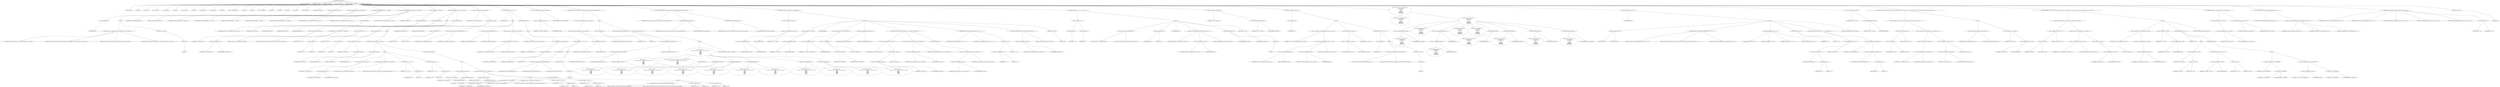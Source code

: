 digraph hostapd_notif_assoc {  
"1000122" [label = "(METHOD,hostapd_notif_assoc)" ]
"1000123" [label = "(PARAM,hostapd_data *hapd)" ]
"1000124" [label = "(PARAM,const u8 *addr)" ]
"1000125" [label = "(PARAM,const u8 *req_ies)" ]
"1000126" [label = "(PARAM,size_t req_ies_len)" ]
"1000127" [label = "(PARAM,int reassoc)" ]
"1000128" [label = "(BLOCK,,)" ]
"1000129" [label = "(LOCAL,v9: const u8 *)" ]
"1000130" [label = "(LOCAL,v10: int)" ]
"1000131" [label = "(LOCAL,v11: size_t)" ]
"1000132" [label = "(LOCAL,v12: const u8 *)" ]
"1000133" [label = "(LOCAL,v14: const u8 *)" ]
"1000134" [label = "(LOCAL,v15: int)" ]
"1000135" [label = "(LOCAL,v16: const u8 *)" ]
"1000136" [label = "(LOCAL,v17: int)" ]
"1000137" [label = "(LOCAL,v18: sta_info *)" ]
"1000138" [label = "(LOCAL,v19: sta_info *)" ]
"1000139" [label = "(LOCAL,v20: int)" ]
"1000140" [label = "(LOCAL,v21: wpa_state_machine *)" ]
"1000141" [label = "(LOCAL,v22: int)" ]
"1000142" [label = "(LOCAL,v23: int)" ]
"1000143" [label = "(LOCAL,v24: unsigned int)" ]
"1000144" [label = "(LOCAL,v25: u32)" ]
"1000145" [label = "(LOCAL,v26: int)" ]
"1000146" [label = "(LOCAL,v27: u32)" ]
"1000147" [label = "(LOCAL,v28: u8 *)" ]
"1000148" [label = "(LOCAL,v29: u8 [ 1064 ])" ]
"1000149" [label = "(LOCAL,mdie: ieee802_11_elems)" ]
"1000150" [label = "(CONTROL_STRUCTURE,if ( !addr ),if ( !addr ))" ]
"1000151" [label = "(<operator>.logicalNot,!addr)" ]
"1000152" [label = "(IDENTIFIER,addr,!addr)" ]
"1000153" [label = "(BLOCK,,)" ]
"1000154" [label = "(wpa_printf,wpa_printf(2, \"hostapd_notif_assoc: Skip event with no address\", req_ies, req_ies_len))" ]
"1000155" [label = "(LITERAL,2,wpa_printf(2, \"hostapd_notif_assoc: Skip event with no address\", req_ies, req_ies_len))" ]
"1000156" [label = "(LITERAL,\"hostapd_notif_assoc: Skip event with no address\",wpa_printf(2, \"hostapd_notif_assoc: Skip event with no address\", req_ies, req_ies_len))" ]
"1000157" [label = "(IDENTIFIER,req_ies,wpa_printf(2, \"hostapd_notif_assoc: Skip event with no address\", req_ies, req_ies_len))" ]
"1000158" [label = "(IDENTIFIER,req_ies_len,wpa_printf(2, \"hostapd_notif_assoc: Skip event with no address\", req_ies, req_ies_len))" ]
"1000159" [label = "(RETURN,return -1;,return -1;)" ]
"1000160" [label = "(<operator>.minus,-1)" ]
"1000161" [label = "(LITERAL,1,-1)" ]
"1000162" [label = "(random_add_randomness,random_add_randomness(addr, 6u))" ]
"1000163" [label = "(IDENTIFIER,addr,random_add_randomness(addr, 6u))" ]
"1000164" [label = "(LITERAL,6u,random_add_randomness(addr, 6u))" ]
"1000165" [label = "(hostapd_logger,hostapd_logger(hapd, addr, 1u, 2, \"associated\"))" ]
"1000166" [label = "(IDENTIFIER,hapd,hostapd_logger(hapd, addr, 1u, 2, \"associated\"))" ]
"1000167" [label = "(IDENTIFIER,addr,hostapd_logger(hapd, addr, 1u, 2, \"associated\"))" ]
"1000168" [label = "(LITERAL,1u,hostapd_logger(hapd, addr, 1u, 2, \"associated\"))" ]
"1000169" [label = "(LITERAL,2,hostapd_logger(hapd, addr, 1u, 2, \"associated\"))" ]
"1000170" [label = "(LITERAL,\"associated\",hostapd_logger(hapd, addr, 1u, 2, \"associated\"))" ]
"1000171" [label = "(ieee802_11_parse_elems,ieee802_11_parse_elems(req_ies, req_ies_len, &mdie, 0))" ]
"1000172" [label = "(IDENTIFIER,req_ies,ieee802_11_parse_elems(req_ies, req_ies_len, &mdie, 0))" ]
"1000173" [label = "(IDENTIFIER,req_ies_len,ieee802_11_parse_elems(req_ies, req_ies_len, &mdie, 0))" ]
"1000174" [label = "(<operator>.addressOf,&mdie)" ]
"1000175" [label = "(IDENTIFIER,mdie,ieee802_11_parse_elems(req_ies, req_ies_len, &mdie, 0))" ]
"1000176" [label = "(LITERAL,0,ieee802_11_parse_elems(req_ies, req_ies_len, &mdie, 0))" ]
"1000177" [label = "(<operator>.assignment,v9 = mdie.wps_ie)" ]
"1000178" [label = "(IDENTIFIER,v9,v9 = mdie.wps_ie)" ]
"1000179" [label = "(<operator>.fieldAccess,mdie.wps_ie)" ]
"1000180" [label = "(IDENTIFIER,mdie,v9 = mdie.wps_ie)" ]
"1000181" [label = "(FIELD_IDENTIFIER,wps_ie,wps_ie)" ]
"1000182" [label = "(CONTROL_STRUCTURE,if ( mdie.wps_ie ),if ( mdie.wps_ie ))" ]
"1000183" [label = "(<operator>.fieldAccess,mdie.wps_ie)" ]
"1000184" [label = "(IDENTIFIER,mdie,if ( mdie.wps_ie ))" ]
"1000185" [label = "(FIELD_IDENTIFIER,wps_ie,wps_ie)" ]
"1000186" [label = "(BLOCK,,)" ]
"1000187" [label = "(<operator>.assignment,v10 = mdie.wps_ie_len)" ]
"1000188" [label = "(IDENTIFIER,v10,v10 = mdie.wps_ie_len)" ]
"1000189" [label = "(<operator>.fieldAccess,mdie.wps_ie_len)" ]
"1000190" [label = "(IDENTIFIER,mdie,v10 = mdie.wps_ie_len)" ]
"1000191" [label = "(FIELD_IDENTIFIER,wps_ie_len,wps_ie_len)" ]
"1000192" [label = "(wpa_printf,wpa_printf(2, \"STA included WPS IE in (Re)AssocReq\"))" ]
"1000193" [label = "(LITERAL,2,wpa_printf(2, \"STA included WPS IE in (Re)AssocReq\"))" ]
"1000194" [label = "(LITERAL,\"STA included WPS IE in (Re)AssocReq\",wpa_printf(2, \"STA included WPS IE in (Re)AssocReq\"))" ]
"1000195" [label = "(<operator>.assignment,v11 = v10 + 2)" ]
"1000196" [label = "(IDENTIFIER,v11,v11 = v10 + 2)" ]
"1000197" [label = "(<operator>.addition,v10 + 2)" ]
"1000198" [label = "(IDENTIFIER,v10,v10 + 2)" ]
"1000199" [label = "(LITERAL,2,v10 + 2)" ]
"1000200" [label = "(<operator>.assignment,v12 = v9 - 2)" ]
"1000201" [label = "(IDENTIFIER,v12,v12 = v9 - 2)" ]
"1000202" [label = "(<operator>.subtraction,v9 - 2)" ]
"1000203" [label = "(IDENTIFIER,v9,v9 - 2)" ]
"1000204" [label = "(LITERAL,2,v9 - 2)" ]
"1000205" [label = "(CONTROL_STRUCTURE,else,else)" ]
"1000206" [label = "(BLOCK,,)" ]
"1000207" [label = "(<operator>.assignment,v14 = mdie.rsn_ie)" ]
"1000208" [label = "(IDENTIFIER,v14,v14 = mdie.rsn_ie)" ]
"1000209" [label = "(<operator>.fieldAccess,mdie.rsn_ie)" ]
"1000210" [label = "(IDENTIFIER,mdie,v14 = mdie.rsn_ie)" ]
"1000211" [label = "(FIELD_IDENTIFIER,rsn_ie,rsn_ie)" ]
"1000212" [label = "(CONTROL_STRUCTURE,if ( mdie.rsn_ie ),if ( mdie.rsn_ie ))" ]
"1000213" [label = "(<operator>.fieldAccess,mdie.rsn_ie)" ]
"1000214" [label = "(IDENTIFIER,mdie,if ( mdie.rsn_ie ))" ]
"1000215" [label = "(FIELD_IDENTIFIER,rsn_ie,rsn_ie)" ]
"1000216" [label = "(BLOCK,,)" ]
"1000217" [label = "(<operator>.assignment,v15 = mdie.rsn_ie_len)" ]
"1000218" [label = "(IDENTIFIER,v15,v15 = mdie.rsn_ie_len)" ]
"1000219" [label = "(<operator>.fieldAccess,mdie.rsn_ie_len)" ]
"1000220" [label = "(IDENTIFIER,mdie,v15 = mdie.rsn_ie_len)" ]
"1000221" [label = "(FIELD_IDENTIFIER,rsn_ie_len,rsn_ie_len)" ]
"1000222" [label = "(wpa_printf,wpa_printf(2, \"STA included RSN IE in (Re)AssocReq\"))" ]
"1000223" [label = "(LITERAL,2,wpa_printf(2, \"STA included RSN IE in (Re)AssocReq\"))" ]
"1000224" [label = "(LITERAL,\"STA included RSN IE in (Re)AssocReq\",wpa_printf(2, \"STA included RSN IE in (Re)AssocReq\"))" ]
"1000225" [label = "(<operator>.assignment,v11 = v15 + 2)" ]
"1000226" [label = "(IDENTIFIER,v11,v11 = v15 + 2)" ]
"1000227" [label = "(<operator>.addition,v15 + 2)" ]
"1000228" [label = "(IDENTIFIER,v15,v15 + 2)" ]
"1000229" [label = "(LITERAL,2,v15 + 2)" ]
"1000230" [label = "(<operator>.assignment,v12 = v14 - 2)" ]
"1000231" [label = "(IDENTIFIER,v12,v12 = v14 - 2)" ]
"1000232" [label = "(<operator>.subtraction,v14 - 2)" ]
"1000233" [label = "(IDENTIFIER,v14,v14 - 2)" ]
"1000234" [label = "(LITERAL,2,v14 - 2)" ]
"1000235" [label = "(CONTROL_STRUCTURE,else,else)" ]
"1000236" [label = "(BLOCK,,)" ]
"1000237" [label = "(<operator>.assignment,v16 = mdie.wpa_ie)" ]
"1000238" [label = "(IDENTIFIER,v16,v16 = mdie.wpa_ie)" ]
"1000239" [label = "(<operator>.fieldAccess,mdie.wpa_ie)" ]
"1000240" [label = "(IDENTIFIER,mdie,v16 = mdie.wpa_ie)" ]
"1000241" [label = "(FIELD_IDENTIFIER,wpa_ie,wpa_ie)" ]
"1000242" [label = "(CONTROL_STRUCTURE,if ( mdie.wpa_ie ),if ( mdie.wpa_ie ))" ]
"1000243" [label = "(<operator>.fieldAccess,mdie.wpa_ie)" ]
"1000244" [label = "(IDENTIFIER,mdie,if ( mdie.wpa_ie ))" ]
"1000245" [label = "(FIELD_IDENTIFIER,wpa_ie,wpa_ie)" ]
"1000246" [label = "(BLOCK,,)" ]
"1000247" [label = "(<operator>.assignment,v17 = mdie.wpa_ie_len)" ]
"1000248" [label = "(IDENTIFIER,v17,v17 = mdie.wpa_ie_len)" ]
"1000249" [label = "(<operator>.fieldAccess,mdie.wpa_ie_len)" ]
"1000250" [label = "(IDENTIFIER,mdie,v17 = mdie.wpa_ie_len)" ]
"1000251" [label = "(FIELD_IDENTIFIER,wpa_ie_len,wpa_ie_len)" ]
"1000252" [label = "(wpa_printf,wpa_printf(2, \"STA included WPA IE in (Re)AssocReq\"))" ]
"1000253" [label = "(LITERAL,2,wpa_printf(2, \"STA included WPA IE in (Re)AssocReq\"))" ]
"1000254" [label = "(LITERAL,\"STA included WPA IE in (Re)AssocReq\",wpa_printf(2, \"STA included WPA IE in (Re)AssocReq\"))" ]
"1000255" [label = "(<operator>.assignment,v11 = v17 + 2)" ]
"1000256" [label = "(IDENTIFIER,v11,v11 = v17 + 2)" ]
"1000257" [label = "(<operator>.addition,v17 + 2)" ]
"1000258" [label = "(IDENTIFIER,v17,v17 + 2)" ]
"1000259" [label = "(LITERAL,2,v17 + 2)" ]
"1000260" [label = "(<operator>.assignment,v12 = v16 - 2)" ]
"1000261" [label = "(IDENTIFIER,v12,v12 = v16 - 2)" ]
"1000262" [label = "(<operator>.subtraction,v16 - 2)" ]
"1000263" [label = "(IDENTIFIER,v16,v16 - 2)" ]
"1000264" [label = "(LITERAL,2,v16 - 2)" ]
"1000265" [label = "(CONTROL_STRUCTURE,else,else)" ]
"1000266" [label = "(BLOCK,,)" ]
"1000267" [label = "(wpa_printf,wpa_printf(2, \"STA did not include WPS/RSN/WPA IE in (Re)AssocReq\"))" ]
"1000268" [label = "(LITERAL,2,wpa_printf(2, \"STA did not include WPS/RSN/WPA IE in (Re)AssocReq\"))" ]
"1000269" [label = "(LITERAL,\"STA did not include WPS/RSN/WPA IE in (Re)AssocReq\",wpa_printf(2, \"STA did not include WPS/RSN/WPA IE in (Re)AssocReq\"))" ]
"1000270" [label = "(<operator>.assignment,v12 = 0)" ]
"1000271" [label = "(IDENTIFIER,v12,v12 = 0)" ]
"1000272" [label = "(LITERAL,0,v12 = 0)" ]
"1000273" [label = "(<operator>.assignment,v11 = 0)" ]
"1000274" [label = "(IDENTIFIER,v11,v11 = 0)" ]
"1000275" [label = "(LITERAL,0,v11 = 0)" ]
"1000276" [label = "(<operator>.assignment,v18 = ap_get_sta(hapd, addr))" ]
"1000277" [label = "(IDENTIFIER,v18,v18 = ap_get_sta(hapd, addr))" ]
"1000278" [label = "(ap_get_sta,ap_get_sta(hapd, addr))" ]
"1000279" [label = "(IDENTIFIER,hapd,ap_get_sta(hapd, addr))" ]
"1000280" [label = "(IDENTIFIER,addr,ap_get_sta(hapd, addr))" ]
"1000281" [label = "(CONTROL_STRUCTURE,if ( v18 ),if ( v18 ))" ]
"1000282" [label = "(IDENTIFIER,v18,if ( v18 ))" ]
"1000283" [label = "(BLOCK,,)" ]
"1000284" [label = "(<operator>.assignment,v19 = v18)" ]
"1000285" [label = "(IDENTIFIER,v19,v19 = v18)" ]
"1000286" [label = "(IDENTIFIER,v18,v19 = v18)" ]
"1000287" [label = "(ap_sta_no_session_timeout,ap_sta_no_session_timeout(hapd, v18))" ]
"1000288" [label = "(IDENTIFIER,hapd,ap_sta_no_session_timeout(hapd, v18))" ]
"1000289" [label = "(IDENTIFIER,v18,ap_sta_no_session_timeout(hapd, v18))" ]
"1000290" [label = "(accounting_sta_stop,accounting_sta_stop(hapd, v19))" ]
"1000291" [label = "(IDENTIFIER,hapd,accounting_sta_stop(hapd, v19))" ]
"1000292" [label = "(IDENTIFIER,v19,accounting_sta_stop(hapd, v19))" ]
"1000293" [label = "(<operator>.assignment,v19->timeout_next = STA_NULLFUNC)" ]
"1000294" [label = "(<operator>.indirectFieldAccess,v19->timeout_next)" ]
"1000295" [label = "(IDENTIFIER,v19,v19->timeout_next = STA_NULLFUNC)" ]
"1000296" [label = "(FIELD_IDENTIFIER,timeout_next,timeout_next)" ]
"1000297" [label = "(IDENTIFIER,STA_NULLFUNC,v19->timeout_next = STA_NULLFUNC)" ]
"1000298" [label = "(CONTROL_STRUCTURE,else,else)" ]
"1000299" [label = "(BLOCK,,)" ]
"1000300" [label = "(<operator>.assignment,v19 = ap_sta_add(hapd, addr))" ]
"1000301" [label = "(IDENTIFIER,v19,v19 = ap_sta_add(hapd, addr))" ]
"1000302" [label = "(ap_sta_add,ap_sta_add(hapd, addr))" ]
"1000303" [label = "(IDENTIFIER,hapd,ap_sta_add(hapd, addr))" ]
"1000304" [label = "(IDENTIFIER,addr,ap_sta_add(hapd, addr))" ]
"1000305" [label = "(CONTROL_STRUCTURE,if ( !v19 ),if ( !v19 ))" ]
"1000306" [label = "(<operator>.logicalNot,!v19)" ]
"1000307" [label = "(IDENTIFIER,v19,!v19)" ]
"1000308" [label = "(BLOCK,,)" ]
"1000309" [label = "(hostapd_drv_sta_disassoc,hostapd_drv_sta_disassoc(hapd, addr, 5))" ]
"1000310" [label = "(IDENTIFIER,hapd,hostapd_drv_sta_disassoc(hapd, addr, 5))" ]
"1000311" [label = "(IDENTIFIER,addr,hostapd_drv_sta_disassoc(hapd, addr, 5))" ]
"1000312" [label = "(LITERAL,5,hostapd_drv_sta_disassoc(hapd, addr, 5))" ]
"1000313" [label = "(RETURN,return -1;,return -1;)" ]
"1000314" [label = "(<operator>.minus,-1)" ]
"1000315" [label = "(LITERAL,1,-1)" ]
"1000316" [label = "(<operators>.assignmentAnd,v19->flags &= 0xFFFECFFF)" ]
"1000317" [label = "(<operator>.indirectFieldAccess,v19->flags)" ]
"1000318" [label = "(IDENTIFIER,v19,v19->flags &= 0xFFFECFFF)" ]
"1000319" [label = "(FIELD_IDENTIFIER,flags,flags)" ]
"1000320" [label = "(LITERAL,0xFFFECFFF,v19->flags &= 0xFFFECFFF)" ]
"1000321" [label = "(CONTROL_STRUCTURE,if ( !hapd->iface->drv_max_acl_mac_addrs ),if ( !hapd->iface->drv_max_acl_mac_addrs ))" ]
"1000322" [label = "(<operator>.logicalNot,!hapd->iface->drv_max_acl_mac_addrs)" ]
"1000323" [label = "(<operator>.indirectFieldAccess,hapd->iface->drv_max_acl_mac_addrs)" ]
"1000324" [label = "(<operator>.indirectFieldAccess,hapd->iface)" ]
"1000325" [label = "(IDENTIFIER,hapd,!hapd->iface->drv_max_acl_mac_addrs)" ]
"1000326" [label = "(FIELD_IDENTIFIER,iface,iface)" ]
"1000327" [label = "(FIELD_IDENTIFIER,drv_max_acl_mac_addrs,drv_max_acl_mac_addrs)" ]
"1000328" [label = "(BLOCK,,)" ]
"1000329" [label = "(<operator>.assignment,v20 = 1)" ]
"1000330" [label = "(IDENTIFIER,v20,v20 = 1)" ]
"1000331" [label = "(LITERAL,1,v20 = 1)" ]
"1000332" [label = "(CONTROL_STRUCTURE,if ( hostapd_check_acl(hapd, addr, 0) != 1 ),if ( hostapd_check_acl(hapd, addr, 0) != 1 ))" ]
"1000333" [label = "(<operator>.notEquals,hostapd_check_acl(hapd, addr, 0) != 1)" ]
"1000334" [label = "(hostapd_check_acl,hostapd_check_acl(hapd, addr, 0))" ]
"1000335" [label = "(IDENTIFIER,hapd,hostapd_check_acl(hapd, addr, 0))" ]
"1000336" [label = "(IDENTIFIER,addr,hostapd_check_acl(hapd, addr, 0))" ]
"1000337" [label = "(LITERAL,0,hostapd_check_acl(hapd, addr, 0))" ]
"1000338" [label = "(LITERAL,1,hostapd_check_acl(hapd, addr, 0) != 1)" ]
"1000339" [label = "(BLOCK,,)" ]
"1000340" [label = "(wpa_printf,wpa_printf(\n        3,\n        \"STA %02x:%02x:%02x:%02x:%02x:%02x not allowed to connect\",\n        *addr,\n        addr[1],\n        addr[2],\n        addr[3],\n        addr[4],\n        addr[5]))" ]
"1000341" [label = "(LITERAL,3,wpa_printf(\n        3,\n        \"STA %02x:%02x:%02x:%02x:%02x:%02x not allowed to connect\",\n        *addr,\n        addr[1],\n        addr[2],\n        addr[3],\n        addr[4],\n        addr[5]))" ]
"1000342" [label = "(LITERAL,\"STA %02x:%02x:%02x:%02x:%02x:%02x not allowed to connect\",wpa_printf(\n        3,\n        \"STA %02x:%02x:%02x:%02x:%02x:%02x not allowed to connect\",\n        *addr,\n        addr[1],\n        addr[2],\n        addr[3],\n        addr[4],\n        addr[5]))" ]
"1000343" [label = "(<operator>.indirection,*addr)" ]
"1000344" [label = "(IDENTIFIER,addr,wpa_printf(\n        3,\n        \"STA %02x:%02x:%02x:%02x:%02x:%02x not allowed to connect\",\n        *addr,\n        addr[1],\n        addr[2],\n        addr[3],\n        addr[4],\n        addr[5]))" ]
"1000345" [label = "(<operator>.indirectIndexAccess,addr[1])" ]
"1000346" [label = "(IDENTIFIER,addr,wpa_printf(\n        3,\n        \"STA %02x:%02x:%02x:%02x:%02x:%02x not allowed to connect\",\n        *addr,\n        addr[1],\n        addr[2],\n        addr[3],\n        addr[4],\n        addr[5]))" ]
"1000347" [label = "(LITERAL,1,wpa_printf(\n        3,\n        \"STA %02x:%02x:%02x:%02x:%02x:%02x not allowed to connect\",\n        *addr,\n        addr[1],\n        addr[2],\n        addr[3],\n        addr[4],\n        addr[5]))" ]
"1000348" [label = "(<operator>.indirectIndexAccess,addr[2])" ]
"1000349" [label = "(IDENTIFIER,addr,wpa_printf(\n        3,\n        \"STA %02x:%02x:%02x:%02x:%02x:%02x not allowed to connect\",\n        *addr,\n        addr[1],\n        addr[2],\n        addr[3],\n        addr[4],\n        addr[5]))" ]
"1000350" [label = "(LITERAL,2,wpa_printf(\n        3,\n        \"STA %02x:%02x:%02x:%02x:%02x:%02x not allowed to connect\",\n        *addr,\n        addr[1],\n        addr[2],\n        addr[3],\n        addr[4],\n        addr[5]))" ]
"1000351" [label = "(<operator>.indirectIndexAccess,addr[3])" ]
"1000352" [label = "(IDENTIFIER,addr,wpa_printf(\n        3,\n        \"STA %02x:%02x:%02x:%02x:%02x:%02x not allowed to connect\",\n        *addr,\n        addr[1],\n        addr[2],\n        addr[3],\n        addr[4],\n        addr[5]))" ]
"1000353" [label = "(LITERAL,3,wpa_printf(\n        3,\n        \"STA %02x:%02x:%02x:%02x:%02x:%02x not allowed to connect\",\n        *addr,\n        addr[1],\n        addr[2],\n        addr[3],\n        addr[4],\n        addr[5]))" ]
"1000354" [label = "(<operator>.indirectIndexAccess,addr[4])" ]
"1000355" [label = "(IDENTIFIER,addr,wpa_printf(\n        3,\n        \"STA %02x:%02x:%02x:%02x:%02x:%02x not allowed to connect\",\n        *addr,\n        addr[1],\n        addr[2],\n        addr[3],\n        addr[4],\n        addr[5]))" ]
"1000356" [label = "(LITERAL,4,wpa_printf(\n        3,\n        \"STA %02x:%02x:%02x:%02x:%02x:%02x not allowed to connect\",\n        *addr,\n        addr[1],\n        addr[2],\n        addr[3],\n        addr[4],\n        addr[5]))" ]
"1000357" [label = "(<operator>.indirectIndexAccess,addr[5])" ]
"1000358" [label = "(IDENTIFIER,addr,wpa_printf(\n        3,\n        \"STA %02x:%02x:%02x:%02x:%02x:%02x not allowed to connect\",\n        *addr,\n        addr[1],\n        addr[2],\n        addr[3],\n        addr[4],\n        addr[5]))" ]
"1000359" [label = "(LITERAL,5,wpa_printf(\n        3,\n        \"STA %02x:%02x:%02x:%02x:%02x:%02x not allowed to connect\",\n        *addr,\n        addr[1],\n        addr[2],\n        addr[3],\n        addr[4],\n        addr[5]))" ]
"1000360" [label = "(CONTROL_STRUCTURE,goto LABEL_31;,goto LABEL_31;)" ]
"1000361" [label = "(ap_copy_sta_supp_op_classes,ap_copy_sta_supp_op_classes(v19, mdie.supp_op_classes, mdie.supp_op_classes_len))" ]
"1000362" [label = "(IDENTIFIER,v19,ap_copy_sta_supp_op_classes(v19, mdie.supp_op_classes, mdie.supp_op_classes_len))" ]
"1000363" [label = "(<operator>.fieldAccess,mdie.supp_op_classes)" ]
"1000364" [label = "(IDENTIFIER,mdie,ap_copy_sta_supp_op_classes(v19, mdie.supp_op_classes, mdie.supp_op_classes_len))" ]
"1000365" [label = "(FIELD_IDENTIFIER,supp_op_classes,supp_op_classes)" ]
"1000366" [label = "(<operator>.fieldAccess,mdie.supp_op_classes_len)" ]
"1000367" [label = "(IDENTIFIER,mdie,ap_copy_sta_supp_op_classes(v19, mdie.supp_op_classes, mdie.supp_op_classes_len))" ]
"1000368" [label = "(FIELD_IDENTIFIER,supp_op_classes_len,supp_op_classes_len)" ]
"1000369" [label = "(CONTROL_STRUCTURE,if ( !hapd->conf->wpa ),if ( !hapd->conf->wpa ))" ]
"1000370" [label = "(<operator>.logicalNot,!hapd->conf->wpa)" ]
"1000371" [label = "(<operator>.indirectFieldAccess,hapd->conf->wpa)" ]
"1000372" [label = "(<operator>.indirectFieldAccess,hapd->conf)" ]
"1000373" [label = "(IDENTIFIER,hapd,!hapd->conf->wpa)" ]
"1000374" [label = "(FIELD_IDENTIFIER,conf,conf)" ]
"1000375" [label = "(FIELD_IDENTIFIER,wpa,wpa)" ]
"1000376" [label = "(BLOCK,,)" ]
"1000377" [label = "(<operator>.assignment,v24 = v19->flags)" ]
"1000378" [label = "(IDENTIFIER,v24,v24 = v19->flags)" ]
"1000379" [label = "(<operator>.indirectFieldAccess,v19->flags)" ]
"1000380" [label = "(IDENTIFIER,v19,v24 = v19->flags)" ]
"1000381" [label = "(FIELD_IDENTIFIER,flags,flags)" ]
"1000382" [label = "(JUMP_TARGET,LABEL_24)" ]
"1000383" [label = "(<operator>.assignment,v19->flags = v24 & 0xFFF7FFFC | 3)" ]
"1000384" [label = "(<operator>.indirectFieldAccess,v19->flags)" ]
"1000385" [label = "(IDENTIFIER,v19,v19->flags = v24 & 0xFFF7FFFC | 3)" ]
"1000386" [label = "(FIELD_IDENTIFIER,flags,flags)" ]
"1000387" [label = "(<operator>.or,v24 & 0xFFF7FFFC | 3)" ]
"1000388" [label = "(<operator>.and,v24 & 0xFFF7FFFC)" ]
"1000389" [label = "(IDENTIFIER,v24,v24 & 0xFFF7FFFC)" ]
"1000390" [label = "(LITERAL,0xFFF7FFFC,v24 & 0xFFF7FFFC)" ]
"1000391" [label = "(LITERAL,3,v24 & 0xFFF7FFFC | 3)" ]
"1000392" [label = "(hostapd_set_sta_flags,hostapd_set_sta_flags(hapd, v19))" ]
"1000393" [label = "(IDENTIFIER,hapd,hostapd_set_sta_flags(hapd, v19))" ]
"1000394" [label = "(IDENTIFIER,v19,hostapd_set_sta_flags(hapd, v19))" ]
"1000395" [label = "(CONTROL_STRUCTURE,if ( reassoc && v19->auth_alg == 2 ),if ( reassoc && v19->auth_alg == 2 ))" ]
"1000396" [label = "(<operator>.logicalAnd,reassoc && v19->auth_alg == 2)" ]
"1000397" [label = "(IDENTIFIER,reassoc,reassoc && v19->auth_alg == 2)" ]
"1000398" [label = "(<operator>.equals,v19->auth_alg == 2)" ]
"1000399" [label = "(<operator>.indirectFieldAccess,v19->auth_alg)" ]
"1000400" [label = "(IDENTIFIER,v19,v19->auth_alg == 2)" ]
"1000401" [label = "(FIELD_IDENTIFIER,auth_alg,auth_alg)" ]
"1000402" [label = "(LITERAL,2,v19->auth_alg == 2)" ]
"1000403" [label = "(wpa_auth_sm_event,wpa_auth_sm_event(v19->wpa_sm, WPA_ASSOC_FT))" ]
"1000404" [label = "(<operator>.indirectFieldAccess,v19->wpa_sm)" ]
"1000405" [label = "(IDENTIFIER,v19,wpa_auth_sm_event(v19->wpa_sm, WPA_ASSOC_FT))" ]
"1000406" [label = "(FIELD_IDENTIFIER,wpa_sm,wpa_sm)" ]
"1000407" [label = "(IDENTIFIER,WPA_ASSOC_FT,wpa_auth_sm_event(v19->wpa_sm, WPA_ASSOC_FT))" ]
"1000408" [label = "(CONTROL_STRUCTURE,else,else)" ]
"1000409" [label = "(wpa_auth_sm_event,wpa_auth_sm_event(v19->wpa_sm, WPA_ASSOC))" ]
"1000410" [label = "(<operator>.indirectFieldAccess,v19->wpa_sm)" ]
"1000411" [label = "(IDENTIFIER,v19,wpa_auth_sm_event(v19->wpa_sm, WPA_ASSOC))" ]
"1000412" [label = "(FIELD_IDENTIFIER,wpa_sm,wpa_sm)" ]
"1000413" [label = "(IDENTIFIER,WPA_ASSOC,wpa_auth_sm_event(v19->wpa_sm, WPA_ASSOC))" ]
"1000414" [label = "(hostapd_new_assoc_sta,hostapd_new_assoc_sta(hapd, v19, (v24 >> 1) & 1))" ]
"1000415" [label = "(IDENTIFIER,hapd,hostapd_new_assoc_sta(hapd, v19, (v24 >> 1) & 1))" ]
"1000416" [label = "(IDENTIFIER,v19,hostapd_new_assoc_sta(hapd, v19, (v24 >> 1) & 1))" ]
"1000417" [label = "(<operator>.and,(v24 >> 1) & 1)" ]
"1000418" [label = "(<operator>.arithmeticShiftRight,v24 >> 1)" ]
"1000419" [label = "(IDENTIFIER,v24,v24 >> 1)" ]
"1000420" [label = "(LITERAL,1,v24 >> 1)" ]
"1000421" [label = "(LITERAL,1,(v24 >> 1) & 1)" ]
"1000422" [label = "(ieee802_1x_notify_port_enabled,ieee802_1x_notify_port_enabled(v19->eapol_sm, 1))" ]
"1000423" [label = "(<operator>.indirectFieldAccess,v19->eapol_sm)" ]
"1000424" [label = "(IDENTIFIER,v19,ieee802_1x_notify_port_enabled(v19->eapol_sm, 1))" ]
"1000425" [label = "(FIELD_IDENTIFIER,eapol_sm,eapol_sm)" ]
"1000426" [label = "(LITERAL,1,ieee802_1x_notify_port_enabled(v19->eapol_sm, 1))" ]
"1000427" [label = "(RETURN,return 0;,return 0;)" ]
"1000428" [label = "(LITERAL,0,return 0;)" ]
"1000429" [label = "(CONTROL_STRUCTURE,if ( !v12 || !v11 ),if ( !v12 || !v11 ))" ]
"1000430" [label = "(<operator>.logicalOr,!v12 || !v11)" ]
"1000431" [label = "(<operator>.logicalNot,!v12)" ]
"1000432" [label = "(IDENTIFIER,v12,!v12)" ]
"1000433" [label = "(<operator>.logicalNot,!v11)" ]
"1000434" [label = "(IDENTIFIER,v11,!v11)" ]
"1000435" [label = "(BLOCK,,)" ]
"1000436" [label = "(wpa_printf,wpa_printf(2, \"No WPA/RSN IE from STA\"))" ]
"1000437" [label = "(LITERAL,2,wpa_printf(2, \"No WPA/RSN IE from STA\"))" ]
"1000438" [label = "(LITERAL,\"No WPA/RSN IE from STA\",wpa_printf(2, \"No WPA/RSN IE from STA\"))" ]
"1000439" [label = "(<operator>.assignment,v20 = 13)" ]
"1000440" [label = "(IDENTIFIER,v20,v20 = 13)" ]
"1000441" [label = "(LITERAL,13,v20 = 13)" ]
"1000442" [label = "(JUMP_TARGET,LABEL_31)" ]
"1000443" [label = "(hostapd_drv_sta_disassoc,hostapd_drv_sta_disassoc(hapd, v19->addr, v20))" ]
"1000444" [label = "(IDENTIFIER,hapd,hostapd_drv_sta_disassoc(hapd, v19->addr, v20))" ]
"1000445" [label = "(<operator>.indirectFieldAccess,v19->addr)" ]
"1000446" [label = "(IDENTIFIER,v19,hostapd_drv_sta_disassoc(hapd, v19->addr, v20))" ]
"1000447" [label = "(FIELD_IDENTIFIER,addr,addr)" ]
"1000448" [label = "(IDENTIFIER,v20,hostapd_drv_sta_disassoc(hapd, v19->addr, v20))" ]
"1000449" [label = "(ap_free_sta,ap_free_sta(hapd, v19))" ]
"1000450" [label = "(IDENTIFIER,hapd,ap_free_sta(hapd, v19))" ]
"1000451" [label = "(IDENTIFIER,v19,ap_free_sta(hapd, v19))" ]
"1000452" [label = "(RETURN,return -1;,return -1;)" ]
"1000453" [label = "(<operator>.minus,-1)" ]
"1000454" [label = "(LITERAL,1,-1)" ]
"1000455" [label = "(<operator>.assignment,v21 = v19->wpa_sm)" ]
"1000456" [label = "(IDENTIFIER,v21,v21 = v19->wpa_sm)" ]
"1000457" [label = "(<operator>.indirectFieldAccess,v19->wpa_sm)" ]
"1000458" [label = "(IDENTIFIER,v19,v21 = v19->wpa_sm)" ]
"1000459" [label = "(FIELD_IDENTIFIER,wpa_sm,wpa_sm)" ]
"1000460" [label = "(CONTROL_STRUCTURE,if ( !v21 ),if ( !v21 ))" ]
"1000461" [label = "(<operator>.logicalNot,!v21)" ]
"1000462" [label = "(IDENTIFIER,v21,!v21)" ]
"1000463" [label = "(BLOCK,,)" ]
"1000464" [label = "(<operator>.assignment,v21 = wpa_auth_sta_init(hapd->wpa_auth, v19->addr, 0))" ]
"1000465" [label = "(IDENTIFIER,v21,v21 = wpa_auth_sta_init(hapd->wpa_auth, v19->addr, 0))" ]
"1000466" [label = "(wpa_auth_sta_init,wpa_auth_sta_init(hapd->wpa_auth, v19->addr, 0))" ]
"1000467" [label = "(<operator>.indirectFieldAccess,hapd->wpa_auth)" ]
"1000468" [label = "(IDENTIFIER,hapd,wpa_auth_sta_init(hapd->wpa_auth, v19->addr, 0))" ]
"1000469" [label = "(FIELD_IDENTIFIER,wpa_auth,wpa_auth)" ]
"1000470" [label = "(<operator>.indirectFieldAccess,v19->addr)" ]
"1000471" [label = "(IDENTIFIER,v19,wpa_auth_sta_init(hapd->wpa_auth, v19->addr, 0))" ]
"1000472" [label = "(FIELD_IDENTIFIER,addr,addr)" ]
"1000473" [label = "(LITERAL,0,wpa_auth_sta_init(hapd->wpa_auth, v19->addr, 0))" ]
"1000474" [label = "(<operator>.assignment,v19->wpa_sm = v21)" ]
"1000475" [label = "(<operator>.indirectFieldAccess,v19->wpa_sm)" ]
"1000476" [label = "(IDENTIFIER,v19,v19->wpa_sm = v21)" ]
"1000477" [label = "(FIELD_IDENTIFIER,wpa_sm,wpa_sm)" ]
"1000478" [label = "(IDENTIFIER,v21,v19->wpa_sm = v21)" ]
"1000479" [label = "(CONTROL_STRUCTURE,if ( !v21 ),if ( !v21 ))" ]
"1000480" [label = "(<operator>.logicalNot,!v21)" ]
"1000481" [label = "(IDENTIFIER,v21,!v21)" ]
"1000482" [label = "(BLOCK,,)" ]
"1000483" [label = "(wpa_printf,wpa_printf(5, \"Failed to initialize WPA state machine\"))" ]
"1000484" [label = "(LITERAL,5,wpa_printf(5, \"Failed to initialize WPA state machine\"))" ]
"1000485" [label = "(LITERAL,\"Failed to initialize WPA state machine\",wpa_printf(5, \"Failed to initialize WPA state machine\"))" ]
"1000486" [label = "(RETURN,return -1;,return -1;)" ]
"1000487" [label = "(<operator>.minus,-1)" ]
"1000488" [label = "(LITERAL,1,-1)" ]
"1000489" [label = "(<operator>.assignment,v22 = wpa_validate_wpa_ie(\n          hapd->wpa_auth,\n          v21,\n          hapd->iface->freq,\n          v12,\n          v11,\n          mdie.mdie,\n          mdie.mdie_len,\n          mdie.owe_dh,\n          mdie.owe_dh_len))" ]
"1000490" [label = "(IDENTIFIER,v22,v22 = wpa_validate_wpa_ie(\n          hapd->wpa_auth,\n          v21,\n          hapd->iface->freq,\n          v12,\n          v11,\n          mdie.mdie,\n          mdie.mdie_len,\n          mdie.owe_dh,\n          mdie.owe_dh_len))" ]
"1000491" [label = "(wpa_validate_wpa_ie,wpa_validate_wpa_ie(\n          hapd->wpa_auth,\n          v21,\n          hapd->iface->freq,\n          v12,\n          v11,\n          mdie.mdie,\n          mdie.mdie_len,\n          mdie.owe_dh,\n          mdie.owe_dh_len))" ]
"1000492" [label = "(<operator>.indirectFieldAccess,hapd->wpa_auth)" ]
"1000493" [label = "(IDENTIFIER,hapd,wpa_validate_wpa_ie(\n          hapd->wpa_auth,\n          v21,\n          hapd->iface->freq,\n          v12,\n          v11,\n          mdie.mdie,\n          mdie.mdie_len,\n          mdie.owe_dh,\n          mdie.owe_dh_len))" ]
"1000494" [label = "(FIELD_IDENTIFIER,wpa_auth,wpa_auth)" ]
"1000495" [label = "(IDENTIFIER,v21,wpa_validate_wpa_ie(\n          hapd->wpa_auth,\n          v21,\n          hapd->iface->freq,\n          v12,\n          v11,\n          mdie.mdie,\n          mdie.mdie_len,\n          mdie.owe_dh,\n          mdie.owe_dh_len))" ]
"1000496" [label = "(<operator>.indirectFieldAccess,hapd->iface->freq)" ]
"1000497" [label = "(<operator>.indirectFieldAccess,hapd->iface)" ]
"1000498" [label = "(IDENTIFIER,hapd,wpa_validate_wpa_ie(\n          hapd->wpa_auth,\n          v21,\n          hapd->iface->freq,\n          v12,\n          v11,\n          mdie.mdie,\n          mdie.mdie_len,\n          mdie.owe_dh,\n          mdie.owe_dh_len))" ]
"1000499" [label = "(FIELD_IDENTIFIER,iface,iface)" ]
"1000500" [label = "(FIELD_IDENTIFIER,freq,freq)" ]
"1000501" [label = "(IDENTIFIER,v12,wpa_validate_wpa_ie(\n          hapd->wpa_auth,\n          v21,\n          hapd->iface->freq,\n          v12,\n          v11,\n          mdie.mdie,\n          mdie.mdie_len,\n          mdie.owe_dh,\n          mdie.owe_dh_len))" ]
"1000502" [label = "(IDENTIFIER,v11,wpa_validate_wpa_ie(\n          hapd->wpa_auth,\n          v21,\n          hapd->iface->freq,\n          v12,\n          v11,\n          mdie.mdie,\n          mdie.mdie_len,\n          mdie.owe_dh,\n          mdie.owe_dh_len))" ]
"1000503" [label = "(<operator>.fieldAccess,mdie.mdie)" ]
"1000504" [label = "(IDENTIFIER,mdie,wpa_validate_wpa_ie(\n          hapd->wpa_auth,\n          v21,\n          hapd->iface->freq,\n          v12,\n          v11,\n          mdie.mdie,\n          mdie.mdie_len,\n          mdie.owe_dh,\n          mdie.owe_dh_len))" ]
"1000505" [label = "(FIELD_IDENTIFIER,mdie,mdie)" ]
"1000506" [label = "(<operator>.fieldAccess,mdie.mdie_len)" ]
"1000507" [label = "(IDENTIFIER,mdie,wpa_validate_wpa_ie(\n          hapd->wpa_auth,\n          v21,\n          hapd->iface->freq,\n          v12,\n          v11,\n          mdie.mdie,\n          mdie.mdie_len,\n          mdie.owe_dh,\n          mdie.owe_dh_len))" ]
"1000508" [label = "(FIELD_IDENTIFIER,mdie_len,mdie_len)" ]
"1000509" [label = "(<operator>.fieldAccess,mdie.owe_dh)" ]
"1000510" [label = "(IDENTIFIER,mdie,wpa_validate_wpa_ie(\n          hapd->wpa_auth,\n          v21,\n          hapd->iface->freq,\n          v12,\n          v11,\n          mdie.mdie,\n          mdie.mdie_len,\n          mdie.owe_dh,\n          mdie.owe_dh_len))" ]
"1000511" [label = "(FIELD_IDENTIFIER,owe_dh,owe_dh)" ]
"1000512" [label = "(<operator>.fieldAccess,mdie.owe_dh_len)" ]
"1000513" [label = "(IDENTIFIER,mdie,wpa_validate_wpa_ie(\n          hapd->wpa_auth,\n          v21,\n          hapd->iface->freq,\n          v12,\n          v11,\n          mdie.mdie,\n          mdie.mdie_len,\n          mdie.owe_dh,\n          mdie.owe_dh_len))" ]
"1000514" [label = "(FIELD_IDENTIFIER,owe_dh_len,owe_dh_len)" ]
"1000515" [label = "(CONTROL_STRUCTURE,if ( v22 ),if ( v22 ))" ]
"1000516" [label = "(IDENTIFIER,v22,if ( v22 ))" ]
"1000517" [label = "(BLOCK,,)" ]
"1000518" [label = "(<operator>.assignment,v23 = v22)" ]
"1000519" [label = "(IDENTIFIER,v23,v23 = v22)" ]
"1000520" [label = "(IDENTIFIER,v22,v23 = v22)" ]
"1000521" [label = "(wpa_printf,wpa_printf(2, \"WPA/RSN information element rejected? (res %u)\", v22))" ]
"1000522" [label = "(LITERAL,2,wpa_printf(2, \"WPA/RSN information element rejected? (res %u)\", v22))" ]
"1000523" [label = "(LITERAL,\"WPA/RSN information element rejected? (res %u)\",wpa_printf(2, \"WPA/RSN information element rejected? (res %u)\", v22))" ]
"1000524" [label = "(IDENTIFIER,v22,wpa_printf(2, \"WPA/RSN information element rejected? (res %u)\", v22))" ]
"1000525" [label = "(wpa_hexdump,wpa_hexdump(2, \"IE\", v12, v11))" ]
"1000526" [label = "(LITERAL,2,wpa_hexdump(2, \"IE\", v12, v11))" ]
"1000527" [label = "(LITERAL,\"IE\",wpa_hexdump(2, \"IE\", v12, v11))" ]
"1000528" [label = "(IDENTIFIER,v12,wpa_hexdump(2, \"IE\", v12, v11))" ]
"1000529" [label = "(IDENTIFIER,v11,wpa_hexdump(2, \"IE\", v12, v11))" ]
"1000530" [label = "(<operator>.assignment,v20 = 13)" ]
"1000531" [label = "(IDENTIFIER,v20,v20 = 13)" ]
"1000532" [label = "(LITERAL,13,v20 = 13)" ]
"1000533" [label = "(CONTROL_STRUCTURE,if ( (unsigned int)(v23 - 2) < 7 ),if ( (unsigned int)(v23 - 2) < 7 ))" ]
"1000534" [label = "(<operator>.lessThan,(unsigned int)(v23 - 2) < 7)" ]
"1000535" [label = "(<operator>.cast,(unsigned int)(v23 - 2))" ]
"1000536" [label = "(UNKNOWN,unsigned int,unsigned int)" ]
"1000537" [label = "(<operator>.subtraction,v23 - 2)" ]
"1000538" [label = "(IDENTIFIER,v23,v23 - 2)" ]
"1000539" [label = "(LITERAL,2,v23 - 2)" ]
"1000540" [label = "(LITERAL,7,(unsigned int)(v23 - 2) < 7)" ]
"1000541" [label = "(<operator>.assignment,v20 = dword_48DEA8[v23 - 2])" ]
"1000542" [label = "(IDENTIFIER,v20,v20 = dword_48DEA8[v23 - 2])" ]
"1000543" [label = "(<operator>.indirectIndexAccess,dword_48DEA8[v23 - 2])" ]
"1000544" [label = "(IDENTIFIER,dword_48DEA8,v20 = dword_48DEA8[v23 - 2])" ]
"1000545" [label = "(<operator>.subtraction,v23 - 2)" ]
"1000546" [label = "(IDENTIFIER,v23,v23 - 2)" ]
"1000547" [label = "(LITERAL,2,v23 - 2)" ]
"1000548" [label = "(CONTROL_STRUCTURE,goto LABEL_31;,goto LABEL_31;)" ]
"1000549" [label = "(<operator>.assignment,v25 = v19->flags)" ]
"1000550" [label = "(IDENTIFIER,v25,v25 = v19->flags)" ]
"1000551" [label = "(<operator>.indirectFieldAccess,v19->flags)" ]
"1000552" [label = "(IDENTIFIER,v19,v25 = v19->flags)" ]
"1000553" [label = "(FIELD_IDENTIFIER,flags,flags)" ]
"1000554" [label = "(CONTROL_STRUCTURE,if ( (v25 & 0x402) == 1026 && !v19->sa_query_timed_out && v19->sa_query_count > 0 ),if ( (v25 & 0x402) == 1026 && !v19->sa_query_timed_out && v19->sa_query_count > 0 ))" ]
"1000555" [label = "(<operator>.logicalAnd,(v25 & 0x402) == 1026 && !v19->sa_query_timed_out && v19->sa_query_count > 0)" ]
"1000556" [label = "(<operator>.equals,(v25 & 0x402) == 1026)" ]
"1000557" [label = "(<operator>.and,v25 & 0x402)" ]
"1000558" [label = "(IDENTIFIER,v25,v25 & 0x402)" ]
"1000559" [label = "(LITERAL,0x402,v25 & 0x402)" ]
"1000560" [label = "(LITERAL,1026,(v25 & 0x402) == 1026)" ]
"1000561" [label = "(<operator>.logicalAnd,!v19->sa_query_timed_out && v19->sa_query_count > 0)" ]
"1000562" [label = "(<operator>.logicalNot,!v19->sa_query_timed_out)" ]
"1000563" [label = "(<operator>.indirectFieldAccess,v19->sa_query_timed_out)" ]
"1000564" [label = "(IDENTIFIER,v19,!v19->sa_query_timed_out)" ]
"1000565" [label = "(FIELD_IDENTIFIER,sa_query_timed_out,sa_query_timed_out)" ]
"1000566" [label = "(<operator>.greaterThan,v19->sa_query_count > 0)" ]
"1000567" [label = "(<operator>.indirectFieldAccess,v19->sa_query_count)" ]
"1000568" [label = "(IDENTIFIER,v19,v19->sa_query_count > 0)" ]
"1000569" [label = "(FIELD_IDENTIFIER,sa_query_count,sa_query_count)" ]
"1000570" [label = "(LITERAL,0,v19->sa_query_count > 0)" ]
"1000571" [label = "(BLOCK,,)" ]
"1000572" [label = "(ap_check_sa_query_timeout,ap_check_sa_query_timeout(hapd, v19))" ]
"1000573" [label = "(IDENTIFIER,hapd,ap_check_sa_query_timeout(hapd, v19))" ]
"1000574" [label = "(IDENTIFIER,v19,ap_check_sa_query_timeout(hapd, v19))" ]
"1000575" [label = "(<operator>.assignment,v25 = v19->flags)" ]
"1000576" [label = "(IDENTIFIER,v25,v25 = v19->flags)" ]
"1000577" [label = "(<operator>.indirectFieldAccess,v19->flags)" ]
"1000578" [label = "(IDENTIFIER,v19,v25 = v19->flags)" ]
"1000579" [label = "(FIELD_IDENTIFIER,flags,flags)" ]
"1000580" [label = "(CONTROL_STRUCTURE,if ( (v25 & 0x402) != 1026 || v19->sa_query_timed_out || v19->auth_alg == 2 ),if ( (v25 & 0x402) != 1026 || v19->sa_query_timed_out || v19->auth_alg == 2 ))" ]
"1000581" [label = "(<operator>.logicalOr,(v25 & 0x402) != 1026 || v19->sa_query_timed_out || v19->auth_alg == 2)" ]
"1000582" [label = "(<operator>.notEquals,(v25 & 0x402) != 1026)" ]
"1000583" [label = "(<operator>.and,v25 & 0x402)" ]
"1000584" [label = "(IDENTIFIER,v25,v25 & 0x402)" ]
"1000585" [label = "(LITERAL,0x402,v25 & 0x402)" ]
"1000586" [label = "(LITERAL,1026,(v25 & 0x402) != 1026)" ]
"1000587" [label = "(<operator>.logicalOr,v19->sa_query_timed_out || v19->auth_alg == 2)" ]
"1000588" [label = "(<operator>.indirectFieldAccess,v19->sa_query_timed_out)" ]
"1000589" [label = "(IDENTIFIER,v19,v19->sa_query_timed_out || v19->auth_alg == 2)" ]
"1000590" [label = "(FIELD_IDENTIFIER,sa_query_timed_out,sa_query_timed_out)" ]
"1000591" [label = "(<operator>.equals,v19->auth_alg == 2)" ]
"1000592" [label = "(<operator>.indirectFieldAccess,v19->auth_alg)" ]
"1000593" [label = "(IDENTIFIER,v19,v19->auth_alg == 2)" ]
"1000594" [label = "(FIELD_IDENTIFIER,auth_alg,auth_alg)" ]
"1000595" [label = "(LITERAL,2,v19->auth_alg == 2)" ]
"1000596" [label = "(BLOCK,,)" ]
"1000597" [label = "(<operator>.assignment,v26 = wpa_auth_uses_mfp(v19->wpa_sm))" ]
"1000598" [label = "(IDENTIFIER,v26,v26 = wpa_auth_uses_mfp(v19->wpa_sm))" ]
"1000599" [label = "(wpa_auth_uses_mfp,wpa_auth_uses_mfp(v19->wpa_sm))" ]
"1000600" [label = "(<operator>.indirectFieldAccess,v19->wpa_sm)" ]
"1000601" [label = "(IDENTIFIER,v19,wpa_auth_uses_mfp(v19->wpa_sm))" ]
"1000602" [label = "(FIELD_IDENTIFIER,wpa_sm,wpa_sm)" ]
"1000603" [label = "(<operator>.assignment,v27 = v19->flags)" ]
"1000604" [label = "(IDENTIFIER,v27,v27 = v19->flags)" ]
"1000605" [label = "(<operator>.indirectFieldAccess,v19->flags)" ]
"1000606" [label = "(IDENTIFIER,v19,v27 = v19->flags)" ]
"1000607" [label = "(FIELD_IDENTIFIER,flags,flags)" ]
"1000608" [label = "(CONTROL_STRUCTURE,if ( v26 ),if ( v26 ))" ]
"1000609" [label = "(IDENTIFIER,v26,if ( v26 ))" ]
"1000610" [label = "(BLOCK,,)" ]
"1000611" [label = "(<operator>.assignment,v24 = v27 | 0x400)" ]
"1000612" [label = "(IDENTIFIER,v24,v24 = v27 | 0x400)" ]
"1000613" [label = "(<operator>.or,v27 | 0x400)" ]
"1000614" [label = "(IDENTIFIER,v27,v27 | 0x400)" ]
"1000615" [label = "(LITERAL,0x400,v27 | 0x400)" ]
"1000616" [label = "(<operator>.assignment,v19->flags = v27 | 0x400)" ]
"1000617" [label = "(<operator>.indirectFieldAccess,v19->flags)" ]
"1000618" [label = "(IDENTIFIER,v19,v19->flags = v27 | 0x400)" ]
"1000619" [label = "(FIELD_IDENTIFIER,flags,flags)" ]
"1000620" [label = "(<operator>.or,v27 | 0x400)" ]
"1000621" [label = "(IDENTIFIER,v27,v27 | 0x400)" ]
"1000622" [label = "(LITERAL,0x400,v27 | 0x400)" ]
"1000623" [label = "(CONTROL_STRUCTURE,else,else)" ]
"1000624" [label = "(BLOCK,,)" ]
"1000625" [label = "(<operator>.assignment,v24 = v27 & 0xFFFFFBFF)" ]
"1000626" [label = "(IDENTIFIER,v24,v24 = v27 & 0xFFFFFBFF)" ]
"1000627" [label = "(<operator>.and,v27 & 0xFFFFFBFF)" ]
"1000628" [label = "(IDENTIFIER,v27,v27 & 0xFFFFFBFF)" ]
"1000629" [label = "(LITERAL,0xFFFFFBFF,v27 & 0xFFFFFBFF)" ]
"1000630" [label = "(<operator>.assignment,v19->flags = v27 & 0xFFFFFBFF)" ]
"1000631" [label = "(<operator>.indirectFieldAccess,v19->flags)" ]
"1000632" [label = "(IDENTIFIER,v19,v19->flags = v27 & 0xFFFFFBFF)" ]
"1000633" [label = "(FIELD_IDENTIFIER,flags,flags)" ]
"1000634" [label = "(<operator>.and,v27 & 0xFFFFFBFF)" ]
"1000635" [label = "(IDENTIFIER,v27,v27 & 0xFFFFFBFF)" ]
"1000636" [label = "(LITERAL,0xFFFFFBFF,v27 & 0xFFFFFBFF)" ]
"1000637" [label = "(CONTROL_STRUCTURE,goto LABEL_24;,goto LABEL_24;)" ]
"1000638" [label = "(CONTROL_STRUCTURE,if ( !v19->sa_query_count ),if ( !v19->sa_query_count ))" ]
"1000639" [label = "(<operator>.logicalNot,!v19->sa_query_count)" ]
"1000640" [label = "(<operator>.indirectFieldAccess,v19->sa_query_count)" ]
"1000641" [label = "(IDENTIFIER,v19,!v19->sa_query_count)" ]
"1000642" [label = "(FIELD_IDENTIFIER,sa_query_count,sa_query_count)" ]
"1000643" [label = "(ap_sta_start_sa_query,ap_sta_start_sa_query(hapd, v19))" ]
"1000644" [label = "(IDENTIFIER,hapd,ap_sta_start_sa_query(hapd, v19))" ]
"1000645" [label = "(IDENTIFIER,v19,ap_sta_start_sa_query(hapd, v19))" ]
"1000646" [label = "(<operator>.assignment,v28 = hostapd_eid_assoc_comeback_time(hapd, v19, v29))" ]
"1000647" [label = "(IDENTIFIER,v28,v28 = hostapd_eid_assoc_comeback_time(hapd, v19, v29))" ]
"1000648" [label = "(hostapd_eid_assoc_comeback_time,hostapd_eid_assoc_comeback_time(hapd, v19, v29))" ]
"1000649" [label = "(IDENTIFIER,hapd,hostapd_eid_assoc_comeback_time(hapd, v19, v29))" ]
"1000650" [label = "(IDENTIFIER,v19,hostapd_eid_assoc_comeback_time(hapd, v19, v29))" ]
"1000651" [label = "(IDENTIFIER,v29,hostapd_eid_assoc_comeback_time(hapd, v19, v29))" ]
"1000652" [label = "(hostapd_sta_assoc,hostapd_sta_assoc(hapd, addr, reassoc, 0x1Eu, v29, v28 - v29))" ]
"1000653" [label = "(IDENTIFIER,hapd,hostapd_sta_assoc(hapd, addr, reassoc, 0x1Eu, v29, v28 - v29))" ]
"1000654" [label = "(IDENTIFIER,addr,hostapd_sta_assoc(hapd, addr, reassoc, 0x1Eu, v29, v28 - v29))" ]
"1000655" [label = "(IDENTIFIER,reassoc,hostapd_sta_assoc(hapd, addr, reassoc, 0x1Eu, v29, v28 - v29))" ]
"1000656" [label = "(LITERAL,0x1Eu,hostapd_sta_assoc(hapd, addr, reassoc, 0x1Eu, v29, v28 - v29))" ]
"1000657" [label = "(IDENTIFIER,v29,hostapd_sta_assoc(hapd, addr, reassoc, 0x1Eu, v29, v28 - v29))" ]
"1000658" [label = "(<operator>.subtraction,v28 - v29)" ]
"1000659" [label = "(IDENTIFIER,v28,v28 - v29)" ]
"1000660" [label = "(IDENTIFIER,v29,v28 - v29)" ]
"1000661" [label = "(RETURN,return 0;,return 0;)" ]
"1000662" [label = "(LITERAL,0,return 0;)" ]
"1000663" [label = "(METHOD_RETURN,int __fastcall)" ]
  "1000122" -> "1000123" 
  "1000122" -> "1000124" 
  "1000122" -> "1000125" 
  "1000122" -> "1000126" 
  "1000122" -> "1000127" 
  "1000122" -> "1000128" 
  "1000122" -> "1000663" 
  "1000128" -> "1000129" 
  "1000128" -> "1000130" 
  "1000128" -> "1000131" 
  "1000128" -> "1000132" 
  "1000128" -> "1000133" 
  "1000128" -> "1000134" 
  "1000128" -> "1000135" 
  "1000128" -> "1000136" 
  "1000128" -> "1000137" 
  "1000128" -> "1000138" 
  "1000128" -> "1000139" 
  "1000128" -> "1000140" 
  "1000128" -> "1000141" 
  "1000128" -> "1000142" 
  "1000128" -> "1000143" 
  "1000128" -> "1000144" 
  "1000128" -> "1000145" 
  "1000128" -> "1000146" 
  "1000128" -> "1000147" 
  "1000128" -> "1000148" 
  "1000128" -> "1000149" 
  "1000128" -> "1000150" 
  "1000128" -> "1000162" 
  "1000128" -> "1000165" 
  "1000128" -> "1000171" 
  "1000128" -> "1000177" 
  "1000128" -> "1000182" 
  "1000128" -> "1000276" 
  "1000128" -> "1000281" 
  "1000128" -> "1000316" 
  "1000128" -> "1000321" 
  "1000128" -> "1000361" 
  "1000128" -> "1000369" 
  "1000128" -> "1000429" 
  "1000128" -> "1000455" 
  "1000128" -> "1000460" 
  "1000128" -> "1000489" 
  "1000128" -> "1000515" 
  "1000128" -> "1000549" 
  "1000128" -> "1000554" 
  "1000128" -> "1000580" 
  "1000128" -> "1000638" 
  "1000128" -> "1000646" 
  "1000128" -> "1000652" 
  "1000128" -> "1000661" 
  "1000150" -> "1000151" 
  "1000150" -> "1000153" 
  "1000151" -> "1000152" 
  "1000153" -> "1000154" 
  "1000153" -> "1000159" 
  "1000154" -> "1000155" 
  "1000154" -> "1000156" 
  "1000154" -> "1000157" 
  "1000154" -> "1000158" 
  "1000159" -> "1000160" 
  "1000160" -> "1000161" 
  "1000162" -> "1000163" 
  "1000162" -> "1000164" 
  "1000165" -> "1000166" 
  "1000165" -> "1000167" 
  "1000165" -> "1000168" 
  "1000165" -> "1000169" 
  "1000165" -> "1000170" 
  "1000171" -> "1000172" 
  "1000171" -> "1000173" 
  "1000171" -> "1000174" 
  "1000171" -> "1000176" 
  "1000174" -> "1000175" 
  "1000177" -> "1000178" 
  "1000177" -> "1000179" 
  "1000179" -> "1000180" 
  "1000179" -> "1000181" 
  "1000182" -> "1000183" 
  "1000182" -> "1000186" 
  "1000182" -> "1000205" 
  "1000183" -> "1000184" 
  "1000183" -> "1000185" 
  "1000186" -> "1000187" 
  "1000186" -> "1000192" 
  "1000186" -> "1000195" 
  "1000186" -> "1000200" 
  "1000187" -> "1000188" 
  "1000187" -> "1000189" 
  "1000189" -> "1000190" 
  "1000189" -> "1000191" 
  "1000192" -> "1000193" 
  "1000192" -> "1000194" 
  "1000195" -> "1000196" 
  "1000195" -> "1000197" 
  "1000197" -> "1000198" 
  "1000197" -> "1000199" 
  "1000200" -> "1000201" 
  "1000200" -> "1000202" 
  "1000202" -> "1000203" 
  "1000202" -> "1000204" 
  "1000205" -> "1000206" 
  "1000206" -> "1000207" 
  "1000206" -> "1000212" 
  "1000207" -> "1000208" 
  "1000207" -> "1000209" 
  "1000209" -> "1000210" 
  "1000209" -> "1000211" 
  "1000212" -> "1000213" 
  "1000212" -> "1000216" 
  "1000212" -> "1000235" 
  "1000213" -> "1000214" 
  "1000213" -> "1000215" 
  "1000216" -> "1000217" 
  "1000216" -> "1000222" 
  "1000216" -> "1000225" 
  "1000216" -> "1000230" 
  "1000217" -> "1000218" 
  "1000217" -> "1000219" 
  "1000219" -> "1000220" 
  "1000219" -> "1000221" 
  "1000222" -> "1000223" 
  "1000222" -> "1000224" 
  "1000225" -> "1000226" 
  "1000225" -> "1000227" 
  "1000227" -> "1000228" 
  "1000227" -> "1000229" 
  "1000230" -> "1000231" 
  "1000230" -> "1000232" 
  "1000232" -> "1000233" 
  "1000232" -> "1000234" 
  "1000235" -> "1000236" 
  "1000236" -> "1000237" 
  "1000236" -> "1000242" 
  "1000237" -> "1000238" 
  "1000237" -> "1000239" 
  "1000239" -> "1000240" 
  "1000239" -> "1000241" 
  "1000242" -> "1000243" 
  "1000242" -> "1000246" 
  "1000242" -> "1000265" 
  "1000243" -> "1000244" 
  "1000243" -> "1000245" 
  "1000246" -> "1000247" 
  "1000246" -> "1000252" 
  "1000246" -> "1000255" 
  "1000246" -> "1000260" 
  "1000247" -> "1000248" 
  "1000247" -> "1000249" 
  "1000249" -> "1000250" 
  "1000249" -> "1000251" 
  "1000252" -> "1000253" 
  "1000252" -> "1000254" 
  "1000255" -> "1000256" 
  "1000255" -> "1000257" 
  "1000257" -> "1000258" 
  "1000257" -> "1000259" 
  "1000260" -> "1000261" 
  "1000260" -> "1000262" 
  "1000262" -> "1000263" 
  "1000262" -> "1000264" 
  "1000265" -> "1000266" 
  "1000266" -> "1000267" 
  "1000266" -> "1000270" 
  "1000266" -> "1000273" 
  "1000267" -> "1000268" 
  "1000267" -> "1000269" 
  "1000270" -> "1000271" 
  "1000270" -> "1000272" 
  "1000273" -> "1000274" 
  "1000273" -> "1000275" 
  "1000276" -> "1000277" 
  "1000276" -> "1000278" 
  "1000278" -> "1000279" 
  "1000278" -> "1000280" 
  "1000281" -> "1000282" 
  "1000281" -> "1000283" 
  "1000281" -> "1000298" 
  "1000283" -> "1000284" 
  "1000283" -> "1000287" 
  "1000283" -> "1000290" 
  "1000283" -> "1000293" 
  "1000284" -> "1000285" 
  "1000284" -> "1000286" 
  "1000287" -> "1000288" 
  "1000287" -> "1000289" 
  "1000290" -> "1000291" 
  "1000290" -> "1000292" 
  "1000293" -> "1000294" 
  "1000293" -> "1000297" 
  "1000294" -> "1000295" 
  "1000294" -> "1000296" 
  "1000298" -> "1000299" 
  "1000299" -> "1000300" 
  "1000299" -> "1000305" 
  "1000300" -> "1000301" 
  "1000300" -> "1000302" 
  "1000302" -> "1000303" 
  "1000302" -> "1000304" 
  "1000305" -> "1000306" 
  "1000305" -> "1000308" 
  "1000306" -> "1000307" 
  "1000308" -> "1000309" 
  "1000308" -> "1000313" 
  "1000309" -> "1000310" 
  "1000309" -> "1000311" 
  "1000309" -> "1000312" 
  "1000313" -> "1000314" 
  "1000314" -> "1000315" 
  "1000316" -> "1000317" 
  "1000316" -> "1000320" 
  "1000317" -> "1000318" 
  "1000317" -> "1000319" 
  "1000321" -> "1000322" 
  "1000321" -> "1000328" 
  "1000322" -> "1000323" 
  "1000323" -> "1000324" 
  "1000323" -> "1000327" 
  "1000324" -> "1000325" 
  "1000324" -> "1000326" 
  "1000328" -> "1000329" 
  "1000328" -> "1000332" 
  "1000329" -> "1000330" 
  "1000329" -> "1000331" 
  "1000332" -> "1000333" 
  "1000332" -> "1000339" 
  "1000333" -> "1000334" 
  "1000333" -> "1000338" 
  "1000334" -> "1000335" 
  "1000334" -> "1000336" 
  "1000334" -> "1000337" 
  "1000339" -> "1000340" 
  "1000339" -> "1000360" 
  "1000340" -> "1000341" 
  "1000340" -> "1000342" 
  "1000340" -> "1000343" 
  "1000340" -> "1000345" 
  "1000340" -> "1000348" 
  "1000340" -> "1000351" 
  "1000340" -> "1000354" 
  "1000340" -> "1000357" 
  "1000343" -> "1000344" 
  "1000345" -> "1000346" 
  "1000345" -> "1000347" 
  "1000348" -> "1000349" 
  "1000348" -> "1000350" 
  "1000351" -> "1000352" 
  "1000351" -> "1000353" 
  "1000354" -> "1000355" 
  "1000354" -> "1000356" 
  "1000357" -> "1000358" 
  "1000357" -> "1000359" 
  "1000361" -> "1000362" 
  "1000361" -> "1000363" 
  "1000361" -> "1000366" 
  "1000363" -> "1000364" 
  "1000363" -> "1000365" 
  "1000366" -> "1000367" 
  "1000366" -> "1000368" 
  "1000369" -> "1000370" 
  "1000369" -> "1000376" 
  "1000370" -> "1000371" 
  "1000371" -> "1000372" 
  "1000371" -> "1000375" 
  "1000372" -> "1000373" 
  "1000372" -> "1000374" 
  "1000376" -> "1000377" 
  "1000376" -> "1000382" 
  "1000376" -> "1000383" 
  "1000376" -> "1000392" 
  "1000376" -> "1000395" 
  "1000376" -> "1000414" 
  "1000376" -> "1000422" 
  "1000376" -> "1000427" 
  "1000377" -> "1000378" 
  "1000377" -> "1000379" 
  "1000379" -> "1000380" 
  "1000379" -> "1000381" 
  "1000383" -> "1000384" 
  "1000383" -> "1000387" 
  "1000384" -> "1000385" 
  "1000384" -> "1000386" 
  "1000387" -> "1000388" 
  "1000387" -> "1000391" 
  "1000388" -> "1000389" 
  "1000388" -> "1000390" 
  "1000392" -> "1000393" 
  "1000392" -> "1000394" 
  "1000395" -> "1000396" 
  "1000395" -> "1000403" 
  "1000395" -> "1000408" 
  "1000396" -> "1000397" 
  "1000396" -> "1000398" 
  "1000398" -> "1000399" 
  "1000398" -> "1000402" 
  "1000399" -> "1000400" 
  "1000399" -> "1000401" 
  "1000403" -> "1000404" 
  "1000403" -> "1000407" 
  "1000404" -> "1000405" 
  "1000404" -> "1000406" 
  "1000408" -> "1000409" 
  "1000409" -> "1000410" 
  "1000409" -> "1000413" 
  "1000410" -> "1000411" 
  "1000410" -> "1000412" 
  "1000414" -> "1000415" 
  "1000414" -> "1000416" 
  "1000414" -> "1000417" 
  "1000417" -> "1000418" 
  "1000417" -> "1000421" 
  "1000418" -> "1000419" 
  "1000418" -> "1000420" 
  "1000422" -> "1000423" 
  "1000422" -> "1000426" 
  "1000423" -> "1000424" 
  "1000423" -> "1000425" 
  "1000427" -> "1000428" 
  "1000429" -> "1000430" 
  "1000429" -> "1000435" 
  "1000430" -> "1000431" 
  "1000430" -> "1000433" 
  "1000431" -> "1000432" 
  "1000433" -> "1000434" 
  "1000435" -> "1000436" 
  "1000435" -> "1000439" 
  "1000435" -> "1000442" 
  "1000435" -> "1000443" 
  "1000435" -> "1000449" 
  "1000435" -> "1000452" 
  "1000436" -> "1000437" 
  "1000436" -> "1000438" 
  "1000439" -> "1000440" 
  "1000439" -> "1000441" 
  "1000443" -> "1000444" 
  "1000443" -> "1000445" 
  "1000443" -> "1000448" 
  "1000445" -> "1000446" 
  "1000445" -> "1000447" 
  "1000449" -> "1000450" 
  "1000449" -> "1000451" 
  "1000452" -> "1000453" 
  "1000453" -> "1000454" 
  "1000455" -> "1000456" 
  "1000455" -> "1000457" 
  "1000457" -> "1000458" 
  "1000457" -> "1000459" 
  "1000460" -> "1000461" 
  "1000460" -> "1000463" 
  "1000461" -> "1000462" 
  "1000463" -> "1000464" 
  "1000463" -> "1000474" 
  "1000463" -> "1000479" 
  "1000464" -> "1000465" 
  "1000464" -> "1000466" 
  "1000466" -> "1000467" 
  "1000466" -> "1000470" 
  "1000466" -> "1000473" 
  "1000467" -> "1000468" 
  "1000467" -> "1000469" 
  "1000470" -> "1000471" 
  "1000470" -> "1000472" 
  "1000474" -> "1000475" 
  "1000474" -> "1000478" 
  "1000475" -> "1000476" 
  "1000475" -> "1000477" 
  "1000479" -> "1000480" 
  "1000479" -> "1000482" 
  "1000480" -> "1000481" 
  "1000482" -> "1000483" 
  "1000482" -> "1000486" 
  "1000483" -> "1000484" 
  "1000483" -> "1000485" 
  "1000486" -> "1000487" 
  "1000487" -> "1000488" 
  "1000489" -> "1000490" 
  "1000489" -> "1000491" 
  "1000491" -> "1000492" 
  "1000491" -> "1000495" 
  "1000491" -> "1000496" 
  "1000491" -> "1000501" 
  "1000491" -> "1000502" 
  "1000491" -> "1000503" 
  "1000491" -> "1000506" 
  "1000491" -> "1000509" 
  "1000491" -> "1000512" 
  "1000492" -> "1000493" 
  "1000492" -> "1000494" 
  "1000496" -> "1000497" 
  "1000496" -> "1000500" 
  "1000497" -> "1000498" 
  "1000497" -> "1000499" 
  "1000503" -> "1000504" 
  "1000503" -> "1000505" 
  "1000506" -> "1000507" 
  "1000506" -> "1000508" 
  "1000509" -> "1000510" 
  "1000509" -> "1000511" 
  "1000512" -> "1000513" 
  "1000512" -> "1000514" 
  "1000515" -> "1000516" 
  "1000515" -> "1000517" 
  "1000517" -> "1000518" 
  "1000517" -> "1000521" 
  "1000517" -> "1000525" 
  "1000517" -> "1000530" 
  "1000517" -> "1000533" 
  "1000517" -> "1000548" 
  "1000518" -> "1000519" 
  "1000518" -> "1000520" 
  "1000521" -> "1000522" 
  "1000521" -> "1000523" 
  "1000521" -> "1000524" 
  "1000525" -> "1000526" 
  "1000525" -> "1000527" 
  "1000525" -> "1000528" 
  "1000525" -> "1000529" 
  "1000530" -> "1000531" 
  "1000530" -> "1000532" 
  "1000533" -> "1000534" 
  "1000533" -> "1000541" 
  "1000534" -> "1000535" 
  "1000534" -> "1000540" 
  "1000535" -> "1000536" 
  "1000535" -> "1000537" 
  "1000537" -> "1000538" 
  "1000537" -> "1000539" 
  "1000541" -> "1000542" 
  "1000541" -> "1000543" 
  "1000543" -> "1000544" 
  "1000543" -> "1000545" 
  "1000545" -> "1000546" 
  "1000545" -> "1000547" 
  "1000549" -> "1000550" 
  "1000549" -> "1000551" 
  "1000551" -> "1000552" 
  "1000551" -> "1000553" 
  "1000554" -> "1000555" 
  "1000554" -> "1000571" 
  "1000555" -> "1000556" 
  "1000555" -> "1000561" 
  "1000556" -> "1000557" 
  "1000556" -> "1000560" 
  "1000557" -> "1000558" 
  "1000557" -> "1000559" 
  "1000561" -> "1000562" 
  "1000561" -> "1000566" 
  "1000562" -> "1000563" 
  "1000563" -> "1000564" 
  "1000563" -> "1000565" 
  "1000566" -> "1000567" 
  "1000566" -> "1000570" 
  "1000567" -> "1000568" 
  "1000567" -> "1000569" 
  "1000571" -> "1000572" 
  "1000571" -> "1000575" 
  "1000572" -> "1000573" 
  "1000572" -> "1000574" 
  "1000575" -> "1000576" 
  "1000575" -> "1000577" 
  "1000577" -> "1000578" 
  "1000577" -> "1000579" 
  "1000580" -> "1000581" 
  "1000580" -> "1000596" 
  "1000581" -> "1000582" 
  "1000581" -> "1000587" 
  "1000582" -> "1000583" 
  "1000582" -> "1000586" 
  "1000583" -> "1000584" 
  "1000583" -> "1000585" 
  "1000587" -> "1000588" 
  "1000587" -> "1000591" 
  "1000588" -> "1000589" 
  "1000588" -> "1000590" 
  "1000591" -> "1000592" 
  "1000591" -> "1000595" 
  "1000592" -> "1000593" 
  "1000592" -> "1000594" 
  "1000596" -> "1000597" 
  "1000596" -> "1000603" 
  "1000596" -> "1000608" 
  "1000596" -> "1000637" 
  "1000597" -> "1000598" 
  "1000597" -> "1000599" 
  "1000599" -> "1000600" 
  "1000600" -> "1000601" 
  "1000600" -> "1000602" 
  "1000603" -> "1000604" 
  "1000603" -> "1000605" 
  "1000605" -> "1000606" 
  "1000605" -> "1000607" 
  "1000608" -> "1000609" 
  "1000608" -> "1000610" 
  "1000608" -> "1000623" 
  "1000610" -> "1000611" 
  "1000610" -> "1000616" 
  "1000611" -> "1000612" 
  "1000611" -> "1000613" 
  "1000613" -> "1000614" 
  "1000613" -> "1000615" 
  "1000616" -> "1000617" 
  "1000616" -> "1000620" 
  "1000617" -> "1000618" 
  "1000617" -> "1000619" 
  "1000620" -> "1000621" 
  "1000620" -> "1000622" 
  "1000623" -> "1000624" 
  "1000624" -> "1000625" 
  "1000624" -> "1000630" 
  "1000625" -> "1000626" 
  "1000625" -> "1000627" 
  "1000627" -> "1000628" 
  "1000627" -> "1000629" 
  "1000630" -> "1000631" 
  "1000630" -> "1000634" 
  "1000631" -> "1000632" 
  "1000631" -> "1000633" 
  "1000634" -> "1000635" 
  "1000634" -> "1000636" 
  "1000638" -> "1000639" 
  "1000638" -> "1000643" 
  "1000639" -> "1000640" 
  "1000640" -> "1000641" 
  "1000640" -> "1000642" 
  "1000643" -> "1000644" 
  "1000643" -> "1000645" 
  "1000646" -> "1000647" 
  "1000646" -> "1000648" 
  "1000648" -> "1000649" 
  "1000648" -> "1000650" 
  "1000648" -> "1000651" 
  "1000652" -> "1000653" 
  "1000652" -> "1000654" 
  "1000652" -> "1000655" 
  "1000652" -> "1000656" 
  "1000652" -> "1000657" 
  "1000652" -> "1000658" 
  "1000658" -> "1000659" 
  "1000658" -> "1000660" 
  "1000661" -> "1000662" 
}

